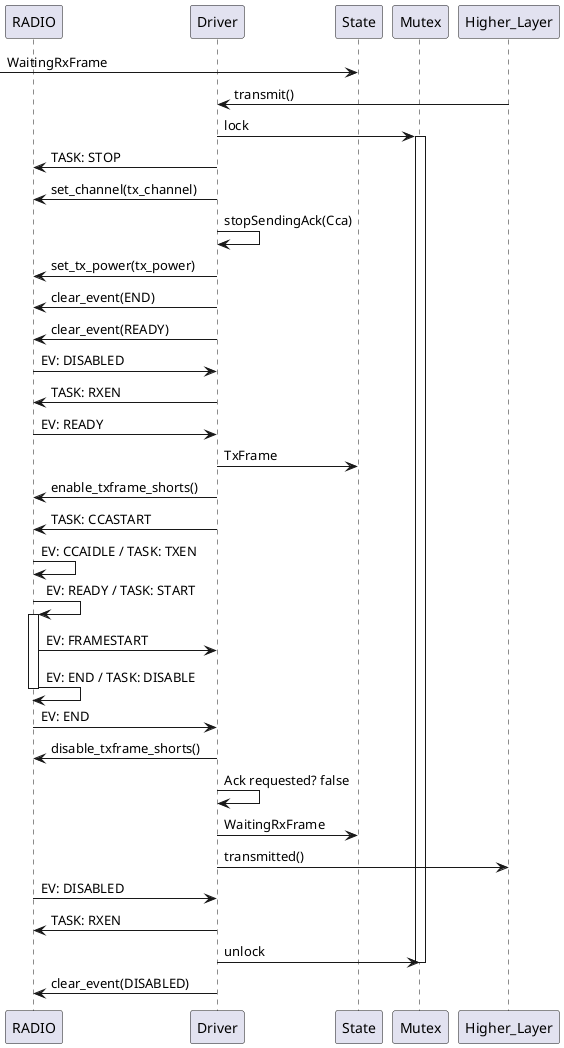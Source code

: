 @startuml

participant RADIO
participant Driver
participant State
participant Mutex

      -> State: WaitingRxFrame
      
Higher_Layer -> Driver: transmit()

Driver  -> Mutex: lock
activate Mutex
Driver  -> RADIO:  TASK: STOP
Driver  -> RADIO:  set_channel(tx_channel)
Driver  -> Driver: stopSendingAck(Cca)
Driver  -> RADIO:  set_tx_power(tx_power)
Driver  -> RADIO:  clear_event(END)
Driver  -> RADIO:  clear_event(READY)

RADIO   -> Driver: EV: DISABLED
Driver  -> RADIO:  TASK: RXEN

RADIO   -> Driver: EV: READY
Driver  -> State:  TxFrame
Driver  -> RADIO:  enable_txframe_shorts()
Driver  -> RADIO:  TASK: CCASTART

RADIO   -> RADIO:  EV: CCAIDLE / TASK: TXEN
RADIO   -> RADIO:  EV: READY / TASK: START
activate RADIO

RADIO   -> Driver: EV: FRAMESTART

RADIO   -> RADIO:  EV: END / TASK: DISABLE
deactivate RADIO
RADIO   -> Driver: EV: END
Driver  -> RADIO:  disable_txframe_shorts()
Driver  -> Driver: Ack requested? false
Driver  -> State:  WaitingRxFrame

Driver  -> Higher_Layer: transmitted()

RADIO   -> Driver: EV: DISABLED
Driver  -> RADIO:  TASK: RXEN
Driver  -> Mutex:  unlock
deactivate Mutex
Driver  -> RADIO:  clear_event(DISABLED)
     

@enduml
